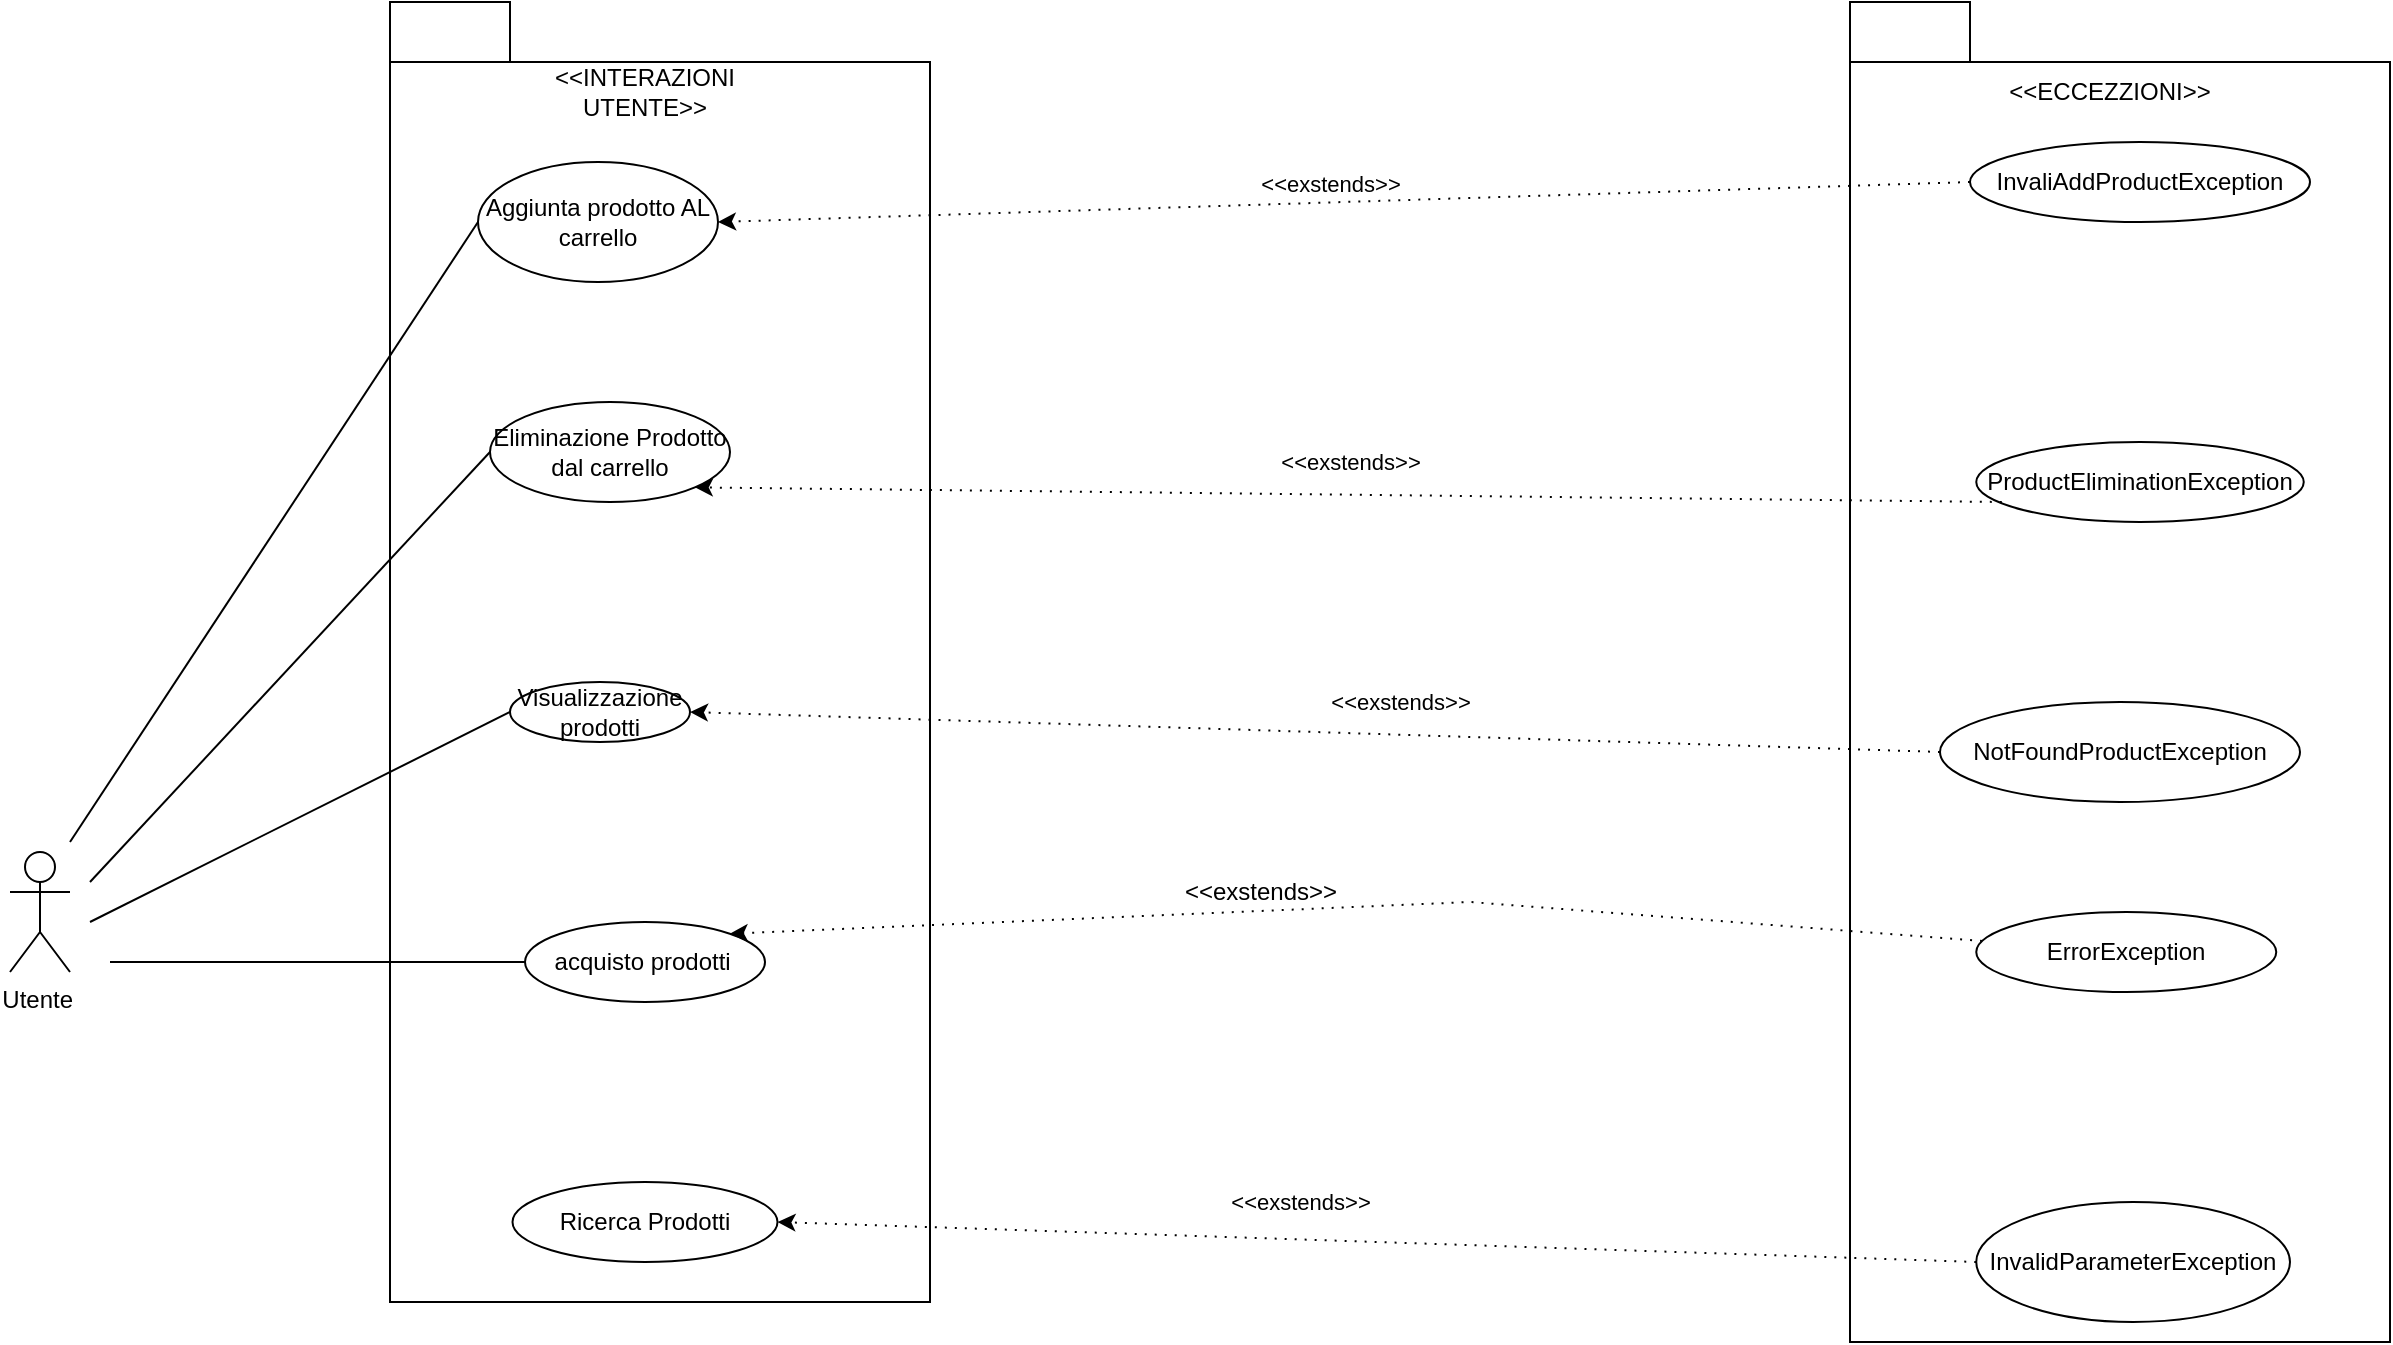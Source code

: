 <mxfile version="15.8.6" type="device"><diagram id="_pqrCHxkGX09h6Q5RtI_" name="Page-1"><mxGraphModel dx="1381" dy="787" grid="1" gridSize="10" guides="1" tooltips="1" connect="1" arrows="1" fold="1" page="1" pageScale="1" pageWidth="827" pageHeight="1169" math="0" shadow="0"><root><mxCell id="0"/><mxCell id="1" parent="0"/><mxCell id="IbRyljNg4XwaurXVDr08-436" value="Utente&amp;nbsp;" style="shape=umlActor;verticalLabelPosition=bottom;verticalAlign=top;html=1;outlineConnect=0;" parent="1" vertex="1"><mxGeometry x="70" y="565" width="30" height="60" as="geometry"/></mxCell><mxCell id="IbRyljNg4XwaurXVDr08-437" value="" style="rounded=0;whiteSpace=wrap;html=1;" parent="1" vertex="1"><mxGeometry x="260" y="170" width="270" height="620" as="geometry"/></mxCell><mxCell id="IbRyljNg4XwaurXVDr08-438" value="Aggiunta prodotto AL carrello" style="ellipse;whiteSpace=wrap;html=1;" parent="1" vertex="1"><mxGeometry x="304" y="220" width="120" height="60" as="geometry"/></mxCell><mxCell id="IbRyljNg4XwaurXVDr08-439" value="Eliminazione Prodotto dal carrello" style="ellipse;whiteSpace=wrap;html=1;" parent="1" vertex="1"><mxGeometry x="310" y="340" width="120" height="50" as="geometry"/></mxCell><mxCell id="IbRyljNg4XwaurXVDr08-440" value="Visualizzazione prodotti" style="ellipse;whiteSpace=wrap;html=1;" parent="1" vertex="1"><mxGeometry x="320" y="480" width="90" height="30" as="geometry"/></mxCell><mxCell id="IbRyljNg4XwaurXVDr08-441" value="acquisto prodotti&amp;nbsp;" style="ellipse;whiteSpace=wrap;html=1;" parent="1" vertex="1"><mxGeometry x="327.5" y="600" width="120" height="40" as="geometry"/></mxCell><mxCell id="IbRyljNg4XwaurXVDr08-442" value="&amp;lt;&amp;lt;INTERAZIONI UTENTE&amp;gt;&amp;gt;" style="text;html=1;strokeColor=none;fillColor=none;align=center;verticalAlign=middle;whiteSpace=wrap;rounded=0;" parent="1" vertex="1"><mxGeometry x="310" y="170" width="155" height="30" as="geometry"/></mxCell><mxCell id="IbRyljNg4XwaurXVDr08-443" value="" style="rounded=0;whiteSpace=wrap;html=1;" parent="1" vertex="1"><mxGeometry x="260" y="140" width="60" height="30" as="geometry"/></mxCell><mxCell id="IbRyljNg4XwaurXVDr08-444" value="" style="endArrow=none;html=1;rounded=0;entryX=0;entryY=0.5;entryDx=0;entryDy=0;" parent="1" target="IbRyljNg4XwaurXVDr08-438" edge="1"><mxGeometry width="50" height="50" relative="1" as="geometry"><mxPoint x="100" y="560" as="sourcePoint"/><mxPoint x="280" y="480" as="targetPoint"/></mxGeometry></mxCell><mxCell id="IbRyljNg4XwaurXVDr08-445" value="" style="endArrow=none;html=1;rounded=0;entryX=0;entryY=0.5;entryDx=0;entryDy=0;" parent="1" target="IbRyljNg4XwaurXVDr08-439" edge="1"><mxGeometry width="50" height="50" relative="1" as="geometry"><mxPoint x="110" y="580.0" as="sourcePoint"/><mxPoint x="160" y="530" as="targetPoint"/></mxGeometry></mxCell><mxCell id="IbRyljNg4XwaurXVDr08-446" value="" style="endArrow=none;html=1;rounded=0;entryX=0;entryY=0.5;entryDx=0;entryDy=0;" parent="1" target="IbRyljNg4XwaurXVDr08-440" edge="1"><mxGeometry width="50" height="50" relative="1" as="geometry"><mxPoint x="110" y="600.0" as="sourcePoint"/><mxPoint x="280" y="480" as="targetPoint"/></mxGeometry></mxCell><mxCell id="IbRyljNg4XwaurXVDr08-447" value="" style="endArrow=none;html=1;rounded=0;entryX=0;entryY=0.5;entryDx=0;entryDy=0;" parent="1" target="IbRyljNg4XwaurXVDr08-441" edge="1"><mxGeometry width="50" height="50" relative="1" as="geometry"><mxPoint x="120" y="620" as="sourcePoint"/><mxPoint x="280" y="480" as="targetPoint"/></mxGeometry></mxCell><mxCell id="IbRyljNg4XwaurXVDr08-451" value="" style="rounded=0;whiteSpace=wrap;html=1;" parent="1" vertex="1"><mxGeometry x="990" y="170" width="270" height="640" as="geometry"/></mxCell><mxCell id="IbRyljNg4XwaurXVDr08-453" value="" style="rounded=0;whiteSpace=wrap;html=1;" parent="1" vertex="1"><mxGeometry x="990" y="140" width="60" height="30" as="geometry"/></mxCell><mxCell id="IbRyljNg4XwaurXVDr08-454" value="&amp;lt;&amp;lt;ECCEZZIONI&amp;gt;&amp;gt;" style="text;html=1;strokeColor=none;fillColor=none;align=center;verticalAlign=middle;whiteSpace=wrap;rounded=0;" parent="1" vertex="1"><mxGeometry x="1050" y="160" width="140" height="50" as="geometry"/></mxCell><mxCell id="IbRyljNg4XwaurXVDr08-455" value="InvaliAddProductException" style="ellipse;whiteSpace=wrap;html=1;" parent="1" vertex="1"><mxGeometry x="1050" y="210" width="170" height="40" as="geometry"/></mxCell><mxCell id="IbRyljNg4XwaurXVDr08-457" value="ProductEliminationException" style="ellipse;whiteSpace=wrap;html=1;" parent="1" vertex="1"><mxGeometry x="1053.13" y="360" width="163.75" height="40" as="geometry"/></mxCell><mxCell id="IbRyljNg4XwaurXVDr08-458" value="" style="endArrow=classic;html=1;rounded=0;dashed=1;dashPattern=1 4;entryX=1;entryY=0.5;entryDx=0;entryDy=0;exitX=0;exitY=0.5;exitDx=0;exitDy=0;" parent="1" source="IbRyljNg4XwaurXVDr08-455" target="IbRyljNg4XwaurXVDr08-438" edge="1"><mxGeometry width="50" height="50" relative="1" as="geometry"><mxPoint x="740" y="560" as="sourcePoint"/><mxPoint x="790" y="510" as="targetPoint"/></mxGeometry></mxCell><mxCell id="IbRyljNg4XwaurXVDr08-459" value="&amp;lt;&amp;lt;exstends&amp;gt;&amp;gt;" style="edgeLabel;html=1;align=center;verticalAlign=middle;resizable=0;points=[];" parent="IbRyljNg4XwaurXVDr08-458" vertex="1" connectable="0"><mxGeometry x="-0.166" y="2" relative="1" as="geometry"><mxPoint x="-59" y="-10" as="offset"/></mxGeometry></mxCell><mxCell id="IbRyljNg4XwaurXVDr08-460" value="NotFoundProductException" style="ellipse;whiteSpace=wrap;html=1;" parent="1" vertex="1"><mxGeometry x="1035" y="490" width="180" height="50" as="geometry"/></mxCell><mxCell id="IbRyljNg4XwaurXVDr08-461" value="ErrorException" style="ellipse;whiteSpace=wrap;html=1;" parent="1" vertex="1"><mxGeometry x="1053.13" y="595" width="150" height="40" as="geometry"/></mxCell><mxCell id="IbRyljNg4XwaurXVDr08-469" value="" style="endArrow=classic;html=1;rounded=0;dashed=1;dashPattern=1 4;entryX=1;entryY=1;entryDx=0;entryDy=0;exitX=0.078;exitY=0.75;exitDx=0;exitDy=0;exitPerimeter=0;" parent="1" source="IbRyljNg4XwaurXVDr08-457" target="IbRyljNg4XwaurXVDr08-439" edge="1"><mxGeometry width="50" height="50" relative="1" as="geometry"><mxPoint x="520" y="470" as="sourcePoint"/><mxPoint x="570" y="420" as="targetPoint"/></mxGeometry></mxCell><mxCell id="IbRyljNg4XwaurXVDr08-471" value="&lt;span style=&quot;font-size: 11px&quot;&gt;&amp;lt;&amp;lt;exstends&amp;gt;&amp;gt;&lt;/span&gt;" style="text;html=1;align=center;verticalAlign=middle;resizable=0;points=[];autosize=1;strokeColor=none;fillColor=none;" parent="1" vertex="1"><mxGeometry x="695" y="360" width="90" height="20" as="geometry"/></mxCell><mxCell id="IbRyljNg4XwaurXVDr08-473" value="&lt;span style=&quot;font-size: 11px&quot;&gt;&amp;lt;&amp;lt;exstends&amp;gt;&amp;gt;&lt;/span&gt;" style="text;html=1;align=center;verticalAlign=middle;resizable=0;points=[];autosize=1;strokeColor=none;fillColor=none;" parent="1" vertex="1"><mxGeometry x="720" y="480" width="90" height="20" as="geometry"/></mxCell><mxCell id="IbRyljNg4XwaurXVDr08-474" value="" style="endArrow=classic;html=1;rounded=0;dashed=1;dashPattern=1 4;entryX=1;entryY=0;entryDx=0;entryDy=0;" parent="1" source="IbRyljNg4XwaurXVDr08-461" target="IbRyljNg4XwaurXVDr08-441" edge="1"><mxGeometry width="50" height="50" relative="1" as="geometry"><mxPoint x="820" y="670" as="sourcePoint"/><mxPoint x="870" y="620" as="targetPoint"/><Array as="points"><mxPoint x="800" y="590"/></Array></mxGeometry></mxCell><mxCell id="IbRyljNg4XwaurXVDr08-476" value="" style="endArrow=classic;html=1;rounded=0;dashed=1;dashPattern=1 4;entryX=1;entryY=0.5;entryDx=0;entryDy=0;exitX=0;exitY=0.5;exitDx=0;exitDy=0;" parent="1" source="OvzuVdrDv5jMnNhDnGdG-10" target="OvzuVdrDv5jMnNhDnGdG-6" edge="1"><mxGeometry width="50" height="50" relative="1" as="geometry"><mxPoint x="1033.75" y="750" as="sourcePoint"/><mxPoint x="670" y="620" as="targetPoint"/></mxGeometry></mxCell><mxCell id="IbRyljNg4XwaurXVDr08-477" value="&lt;span style=&quot;font-size: 11px&quot;&gt;&amp;lt;&amp;lt;exstends&amp;gt;&amp;gt;&lt;/span&gt;" style="text;html=1;align=center;verticalAlign=middle;resizable=0;points=[];autosize=1;strokeColor=none;fillColor=none;rotation=0;" parent="1" vertex="1"><mxGeometry x="670" y="730" width="90" height="20" as="geometry"/></mxCell><mxCell id="OvzuVdrDv5jMnNhDnGdG-3" value="" style="endArrow=classic;html=1;rounded=0;entryX=1;entryY=0.5;entryDx=0;entryDy=0;exitX=0;exitY=0.5;exitDx=0;exitDy=0;dashed=1;dashPattern=1 4;" edge="1" parent="1" source="IbRyljNg4XwaurXVDr08-460" target="IbRyljNg4XwaurXVDr08-440"><mxGeometry width="50" height="50" relative="1" as="geometry"><mxPoint x="570" y="550" as="sourcePoint"/><mxPoint x="730" y="460" as="targetPoint"/></mxGeometry></mxCell><mxCell id="OvzuVdrDv5jMnNhDnGdG-4" value="&amp;lt;&amp;lt;exstends&amp;gt;&amp;gt;" style="text;html=1;align=center;verticalAlign=middle;resizable=0;points=[];autosize=1;strokeColor=none;fillColor=none;" vertex="1" parent="1"><mxGeometry x="650" y="575" width="90" height="20" as="geometry"/></mxCell><mxCell id="OvzuVdrDv5jMnNhDnGdG-6" value="Ricerca Prodotti" style="ellipse;whiteSpace=wrap;html=1;" vertex="1" parent="1"><mxGeometry x="321.25" y="730" width="132.5" height="40" as="geometry"/></mxCell><mxCell id="OvzuVdrDv5jMnNhDnGdG-10" value="InvalidParameterException" style="ellipse;whiteSpace=wrap;html=1;" vertex="1" parent="1"><mxGeometry x="1053.13" y="740" width="156.87" height="60" as="geometry"/></mxCell></root></mxGraphModel></diagram></mxfile>